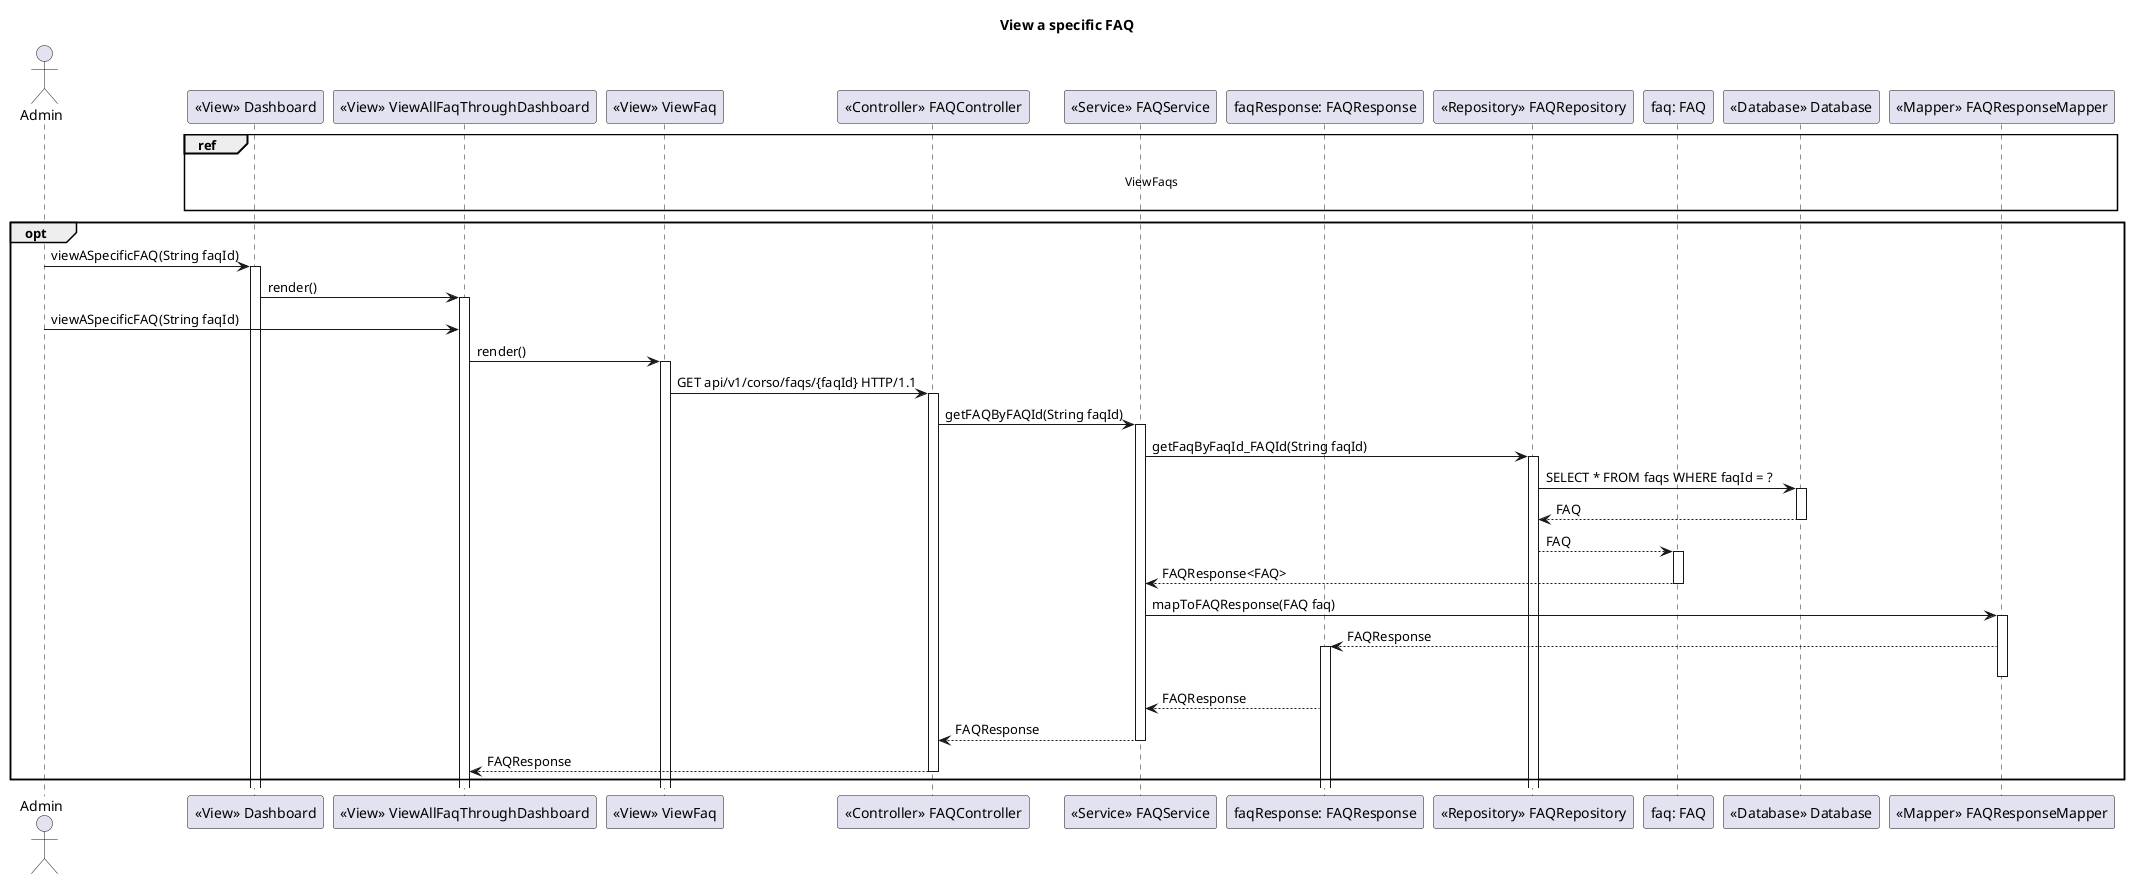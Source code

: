 @startuml
title View a specific FAQ

actor Admin

participant Dashboard as "<<View>> Dashboard"
participant CurrentFAQS as "<<View>> ViewAllFaqThroughDashboard"
participant ViewFaq as "<<View>> ViewFaq"
participant FAQController as "<<Controller>> FAQController"
participant FAQService as "<<Service>> FAQService"
participant FAQResponse as "faqResponse: FAQResponse"
participant FAQRepository as "<<Repository>> FAQRepository"
participant FAQ as "faq: FAQ"
participant Database as "<<Database>> Database"
participant FAQResponseMapper as "<<Mapper>> FAQResponseMapper"

ref over Dashboard, CurrentFAQS, FAQController, FAQService, FAQResponse, FAQRepository, FAQ, Database, FAQResponseMapper

ViewFaqs

end


opt

Admin -> Dashboard: viewASpecificFAQ(String faqId)
activate Dashboard

Dashboard -> CurrentFAQS: render()
activate CurrentFAQS

Admin -> CurrentFAQS: viewASpecificFAQ(String faqId)

CurrentFAQS -> ViewFaq: render()
activate ViewFaq

ViewFaq -> FAQController: GET api/v1/corso/faqs/{faqId} HTTP/1.1
activate FAQController

FAQController -> FAQService: getFAQByFAQId(String faqId)
activate FAQService

FAQService -> FAQRepository: getFaqByFaqId_FAQId(String faqId)
activate FAQRepository

FAQRepository -> Database: SELECT * FROM faqs WHERE faqId = ?
activate Database

Database --> FAQRepository: FAQ
deactivate Database

FAQRepository --> FAQ: FAQ
activate FAQ

FAQ --> FAQService: FAQResponse<FAQ>
deactivate FAQ

FAQService -> FAQResponseMapper: mapToFAQResponse(FAQ faq)
activate FAQResponseMapper

FAQResponseMapper --> FAQResponse: FAQResponse
activate FAQResponse
deactivate FAQResponseMapper

FAQResponse --> FAQService: FAQResponse

FAQService --> FAQController: FAQResponse
deactivate FAQService

FAQController --> CurrentFAQS: FAQResponse
deactivate FAQController

end opt

@enduml